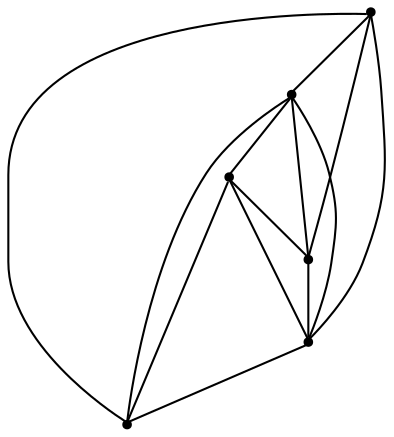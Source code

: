 graph {
  node [shape=point,comment="{\"directed\":false,\"doi\":\"10.1007/978-3-662-45803-7_17\",\"figure\":\"2 (5)\"}"]

  v0 [pos="1519.3526085010244,781.0535829724017"]
  v1 [pos="1419.9205526674923,850.5579066370162"]
  v2 [pos="1521.6668736014599,716.7114678328868"]
  v3 [pos="1419.9205526674923,640.0141989397607"]
  v4 [pos="1317.0025928754244,765.5661940579083"]
  v5 [pos="1329.4490050381683,692.1110811696531"]

  v0 -- v1 [id="-1",pos="1519.3526085010244,781.0535829724017 1504.7285781797264,821.5983463334628 1465.9102765835828,850.5565707934261 1419.9205526674923,850.5579066370162"]
  v0 -- v2 [id="-2",pos="1519.3526085010244,781.0535829724017 1523.4185952305165,769.9034378501235 1525.6207650495833,757.8513626202129 1525.6207650495833,745.2847805563979 1525.6207650495833,735.3738700957766 1524.2510079248582,725.7829846374773 1521.6668736014599,716.7114678328868"]
  v3 -- v2 [id="-3",pos="1419.9205526674923,640.0141989397607 1468.5662835630797,640.0129903193697 1509.2293879538713,672.4442437305509 1521.6668736014599,716.7114678328868"]
  v4 -- v2 [id="-4",pos="1317.0025928754244,765.5661940579083 1521.6668736014599,716.7114678328868 1521.6668736014599,716.7114678328868 1521.6668736014599,716.7114678328868"]
  v5 -- v0 [id="-5",pos="1329.4490050381683,692.1110811696531 1519.3526085010244,781.0535829724017 1519.3526085010244,781.0535829724017 1519.3526085010244,781.0535829724017"]
  v3 -- v4 [id="-6",pos="1419.9205526674923,640.0141989397607 1317.0025928754244,765.5661940579083 1317.0025928754244,765.5661940579083 1317.0025928754244,765.5661940579083"]
  v1 -- v5 [id="-7",pos="1419.9205526674923,850.5579066370162 1329.4490050381683,692.1110811696531 1329.4490050381683,692.1110811696531 1329.4490050381683,692.1110811696531"]
  v3 -- v1 [id="-8",pos="1419.9205526674923,640.0141989397607 1419.9205526674923,850.5579066370162 1419.9205526674923,850.5579066370162 1419.9205526674923,850.5579066370162"]
  v0 -- v3 [id="-9",pos="1519.3526085010244,781.0535829724017 1419.9205526674923,640.0141989397607 1419.9205526674923,640.0141989397607 1419.9205526674923,640.0141989397607"]
  v2 -- v1 [id="-10",pos="1521.6668736014599,716.7114678328868 1419.9205526674923,850.5579066370162 1419.9205526674923,850.5579066370162 1419.9205526674923,850.5579066370162"]
  v4 -- v5 [id="-11",pos="1317.0025928754244,765.5661940579083 1315.7074248716053,759.0101463199284 1315.0356202380317,752.2259494076187 1315.0356202380317,745.2847805563979 1315.0356202380317,725.8827987465638 1320.284540347509,707.7072645162766 1329.4490050381683,692.1110811696531"]
  v5 -- v3 [id="-12",pos="1329.4490050381683,692.1110811696531 1347.7217514870172,660.9364514145605 1381.5795312619061,640.0129903193697 1419.9205526674923,640.0141989397607"]
  v1 -- v4 [id="-13",pos="1419.9205526674923,850.5579066370162 1369.1162719947122,850.5565707934261 1326.4474181391906,814.0086569111296 1317.0025928754244,765.5661940579083"]
}